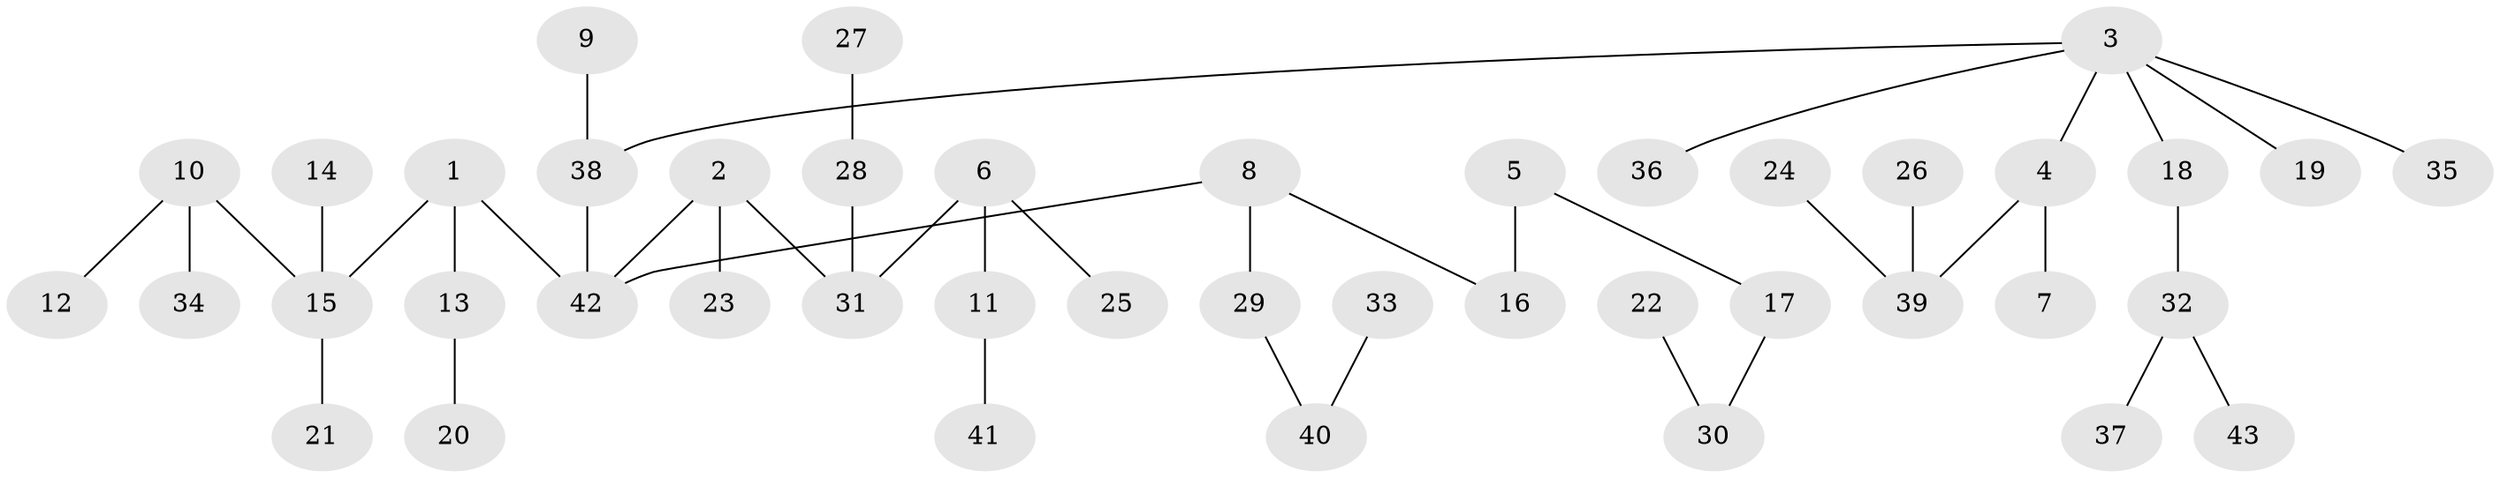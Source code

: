 // original degree distribution, {5: 0.058823529411764705, 3: 0.1411764705882353, 4: 0.09411764705882353, 1: 0.5294117647058824, 2: 0.17647058823529413}
// Generated by graph-tools (version 1.1) at 2025/02/03/09/25 03:02:18]
// undirected, 43 vertices, 42 edges
graph export_dot {
graph [start="1"]
  node [color=gray90,style=filled];
  1;
  2;
  3;
  4;
  5;
  6;
  7;
  8;
  9;
  10;
  11;
  12;
  13;
  14;
  15;
  16;
  17;
  18;
  19;
  20;
  21;
  22;
  23;
  24;
  25;
  26;
  27;
  28;
  29;
  30;
  31;
  32;
  33;
  34;
  35;
  36;
  37;
  38;
  39;
  40;
  41;
  42;
  43;
  1 -- 13 [weight=1.0];
  1 -- 15 [weight=1.0];
  1 -- 42 [weight=1.0];
  2 -- 23 [weight=1.0];
  2 -- 31 [weight=1.0];
  2 -- 42 [weight=1.0];
  3 -- 4 [weight=1.0];
  3 -- 18 [weight=1.0];
  3 -- 19 [weight=1.0];
  3 -- 35 [weight=1.0];
  3 -- 36 [weight=1.0];
  3 -- 38 [weight=1.0];
  4 -- 7 [weight=1.0];
  4 -- 39 [weight=1.0];
  5 -- 16 [weight=1.0];
  5 -- 17 [weight=1.0];
  6 -- 11 [weight=1.0];
  6 -- 25 [weight=1.0];
  6 -- 31 [weight=1.0];
  8 -- 16 [weight=1.0];
  8 -- 29 [weight=1.0];
  8 -- 42 [weight=1.0];
  9 -- 38 [weight=1.0];
  10 -- 12 [weight=1.0];
  10 -- 15 [weight=1.0];
  10 -- 34 [weight=1.0];
  11 -- 41 [weight=1.0];
  13 -- 20 [weight=1.0];
  14 -- 15 [weight=1.0];
  15 -- 21 [weight=1.0];
  17 -- 30 [weight=1.0];
  18 -- 32 [weight=1.0];
  22 -- 30 [weight=1.0];
  24 -- 39 [weight=1.0];
  26 -- 39 [weight=1.0];
  27 -- 28 [weight=1.0];
  28 -- 31 [weight=1.0];
  29 -- 40 [weight=1.0];
  32 -- 37 [weight=1.0];
  32 -- 43 [weight=1.0];
  33 -- 40 [weight=1.0];
  38 -- 42 [weight=1.0];
}
